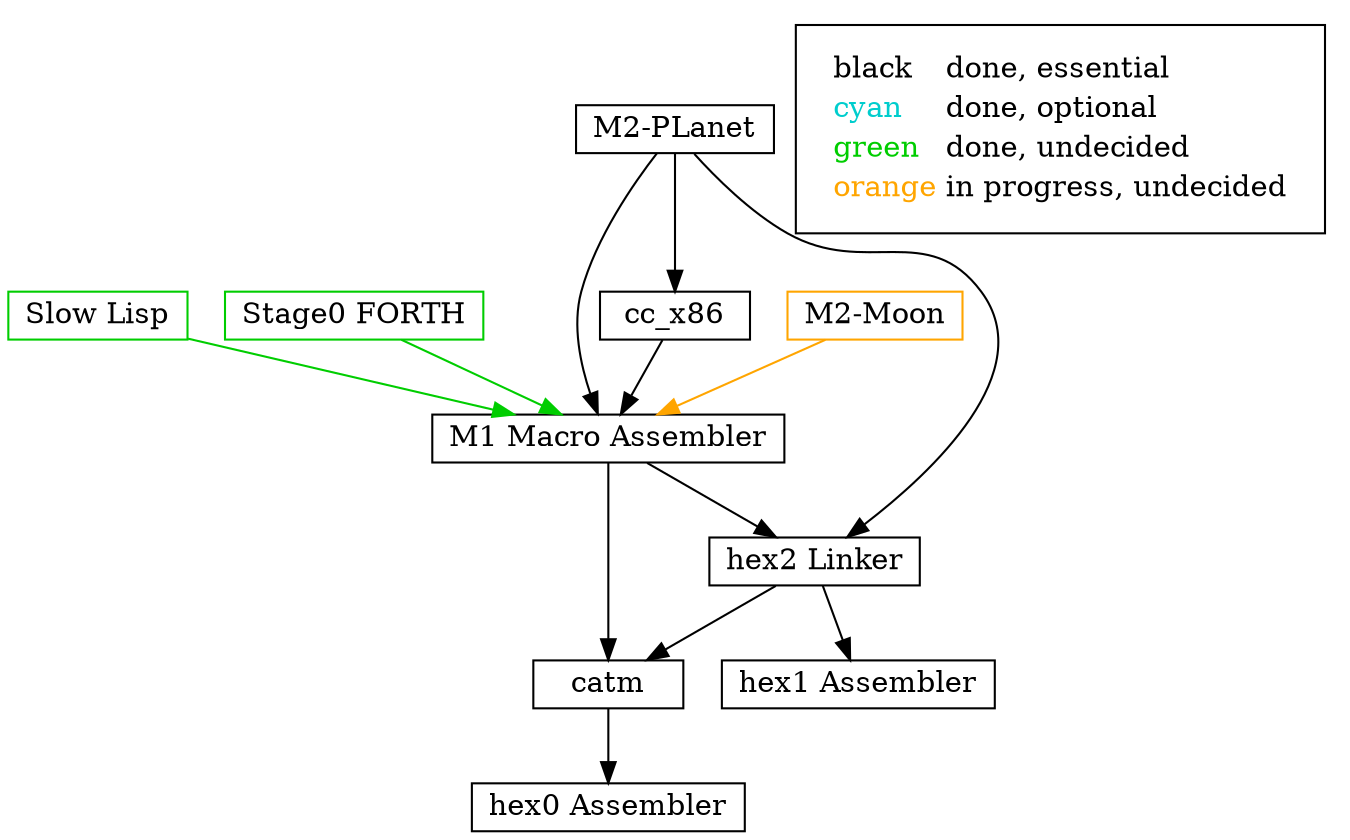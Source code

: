 digraph  {
  node[shape=box,width=1,height=0.25];
  edge [height=0.25];

  # "hex0 Monitor" [label = "hex0 Monitor", color = black, shape = box];
  # "hex0 Assembler" [label = "hex0 Assembler", color = black, shape = box];
  # "SET" [label = "SET editor", color = cyan3, shape = box];
  "hex1 Assembler" [label = "hex1 Assembler", color = black, shape = box];
  "hex2 Linker" [label = "hex2 Linker", color = black, shape = box];
  "M1 Macro Assembler" [label = "M1 Macro Assembler", color = black, shape = box];
  "catm" [label = "catm", color = black, shape = box];
  "Slow_Lisp" [label = "Slow Lisp", color = green3, shape = box];
  "Stage0-FORTH" [label = "Stage0 FORTH", color = green3, shape = box];
  "cc_x86" [label = "cc_x86", color = black, shape = box];
  "M2-Planet" [label = "M2-PLanet", color = black, shape = box];
  "M2-Moon" [label = "M2-Moon", color = orange, shape = box];
  # "mescc-tools-seed" [label = "mescc-tools-seed", color = black, shape = box];
  # "?" [label = "?", color = red1, shape = box];
  # "MesCC-Tools" [label = "MesCC Tools", color = cyan, shape = box];
  # "Mes Libc" [label = "Mes Libc", color = cyan3, shape = box];
  # "Mes" [label = "Mes", color = cyan3, shape = box];
  # "mescc" [label = "mescc", color = black, shape = box];
  # "Mes Libc +tcc" [label = "Mes Libc +tcc", color = black, shape = box];
  # "tcc" [label = "tcc", color = black, shape = box];
  # "Mes Libc +GNU" [label = "Mes Libc +GNU", color = black, shape = box];
  # "gcc-core 2.95.3" [label = "gcc-core 2.95.3", color = black, shape = box];
  # "glibc 2.2.5" [label = "glibc 2.2.5", color = black, shape = box];
  # "gcc 2.95.3" [label = "gcc 2.95.3", color = black, shape = box];
  # "glibc 2.16" [label = "glibc 2.16", color = black, shape = box];
  # "gcc 4.7.4" [label = "gcc 4.7.4", color = black, shape = box];

  # "SET" -> "hex0 Monitor" [color = cyan3];
  # "hex0 Assembler" -> "hex0 Monitor" [color = black];
  # "hex1 Assembler" -> "hex0 Assembler" [color = black];
  "hex2 Linker" -> "hex1 Assembler" [color = black];
  "hex2 Linker" -> "catm" [color = black];
  "M1 Macro Assembler" -> "hex2 Linker" [color = black];
  "M1 Macro Assembler" -> "catm" [color = black];
  "catm" -> "hex0 Assembler" [color = black];
  "Slow_Lisp" -> "M1 Macro Assembler" [color = green3];
  "Stage0-FORTH" -> "M1 Macro Assembler" [color = green3];
  "cc_x86" -> "M1 Macro Assembler" [color = black];
  "M2-Planet" -> "cc_x86" [color = black];
  "M2-Planet" -> "M1 Macro Assembler" [color = black];
  "M2-Planet" -> "hex2 Linker" [color = black];
  "M2-Moon" -> "M1 Macro Assembler" [color = orange];

  node [shape=plaintext]
  subgraph cluster_01 {
    key [label=<<table border="0" cellpadding="2" cellspacing="0" cellborder="0">
      <tr><td align="left"><font color="black">black</font></td><td align="left">done, essential</td></tr>
      <tr><td align="left"><font color="cyan3">cyan</font></td><td align="left">done, optional</td></tr>
      <tr><td align="left"><font color="green3">green</font></td><td align="left">done, undecided</td></tr>
<!--      <tr><td align="left"><font color="red1">red</font></td><td align="left">in progress, essential</td></tr>
!-->
      <tr><td align="left"><font color="orange">orange</font></td><td align="left">in progress, undecided</td></tr>
      </table>>]
  }
}
